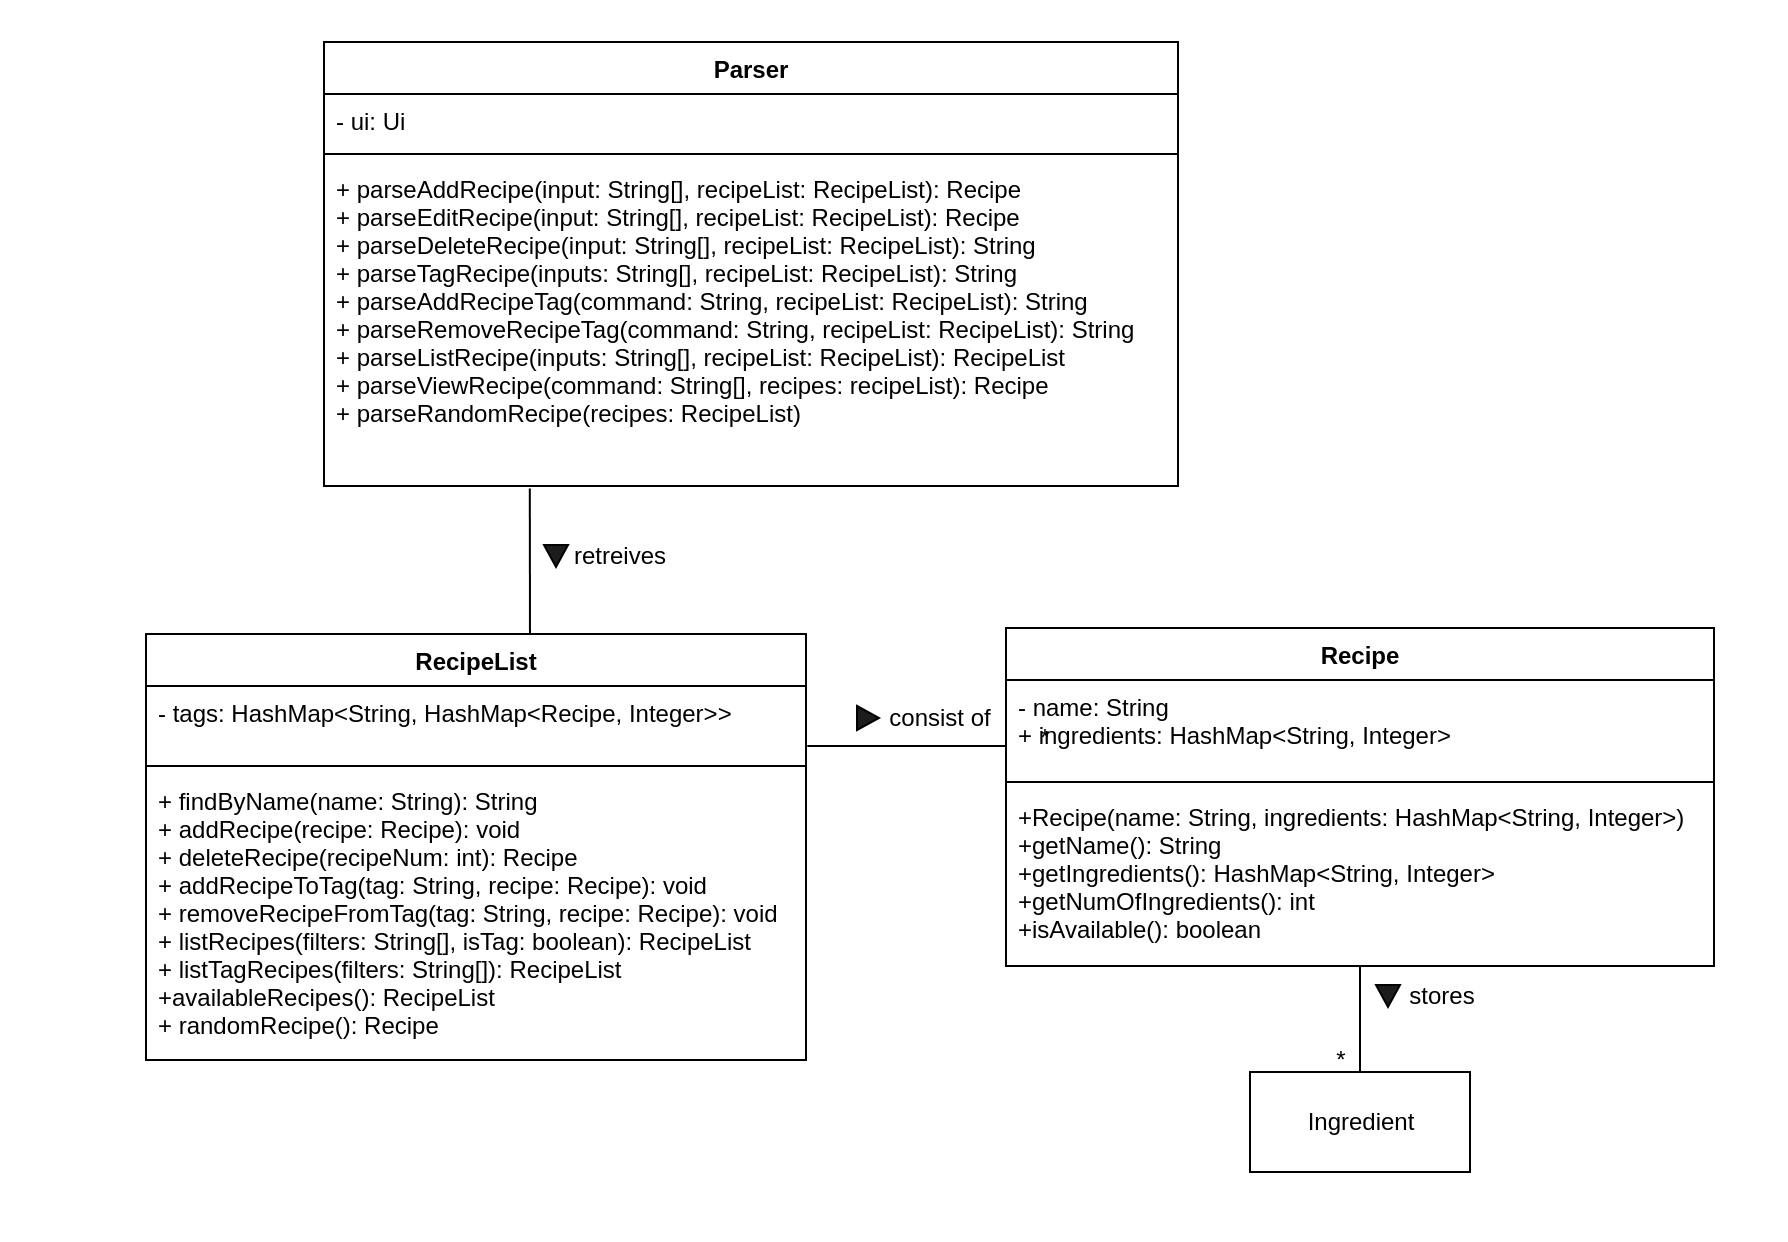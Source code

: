 <mxfile version="20.8.10" type="device"><diagram name="Page-1" id="iIjgThHYcFBI7fSDfPCQ"><mxGraphModel dx="1036" dy="614" grid="0" gridSize="10" guides="1" tooltips="1" connect="1" arrows="1" fold="1" page="1" pageScale="1" pageWidth="1169" pageHeight="827" math="0" shadow="0"><root><mxCell id="0"/><mxCell id="1" parent="0"/><mxCell id="UbQiNzhWQ4MHDNUpImhc-18" value="" style="verticalLabelPosition=bottom;verticalAlign=top;html=1;shape=mxgraph.basic.rect;fillColor2=none;strokeWidth=1;size=20;indent=5;fillColor=default;strokeColor=none;" parent="1" vertex="1"><mxGeometry x="94" y="51" width="893" height="620" as="geometry"/></mxCell><mxCell id="QD7r2LCSi3TkQgZWs7e6-1" value="Parser" style="swimlane;fontStyle=1;align=center;verticalAlign=top;childLayout=stackLayout;horizontal=1;startSize=26;horizontalStack=0;resizeParent=1;resizeParentMax=0;resizeLast=0;collapsible=1;marginBottom=0;" parent="1" vertex="1"><mxGeometry x="256" y="72" width="427" height="222" as="geometry"/></mxCell><mxCell id="QD7r2LCSi3TkQgZWs7e6-2" value="- ui: Ui" style="text;strokeColor=none;fillColor=none;align=left;verticalAlign=top;spacingLeft=4;spacingRight=4;overflow=hidden;rotatable=0;points=[[0,0.5],[1,0.5]];portConstraint=eastwest;" parent="QD7r2LCSi3TkQgZWs7e6-1" vertex="1"><mxGeometry y="26" width="427" height="26" as="geometry"/></mxCell><mxCell id="QD7r2LCSi3TkQgZWs7e6-3" value="" style="line;strokeWidth=1;fillColor=none;align=left;verticalAlign=middle;spacingTop=-1;spacingLeft=3;spacingRight=3;rotatable=0;labelPosition=right;points=[];portConstraint=eastwest;strokeColor=inherit;" parent="QD7r2LCSi3TkQgZWs7e6-1" vertex="1"><mxGeometry y="52" width="427" height="8" as="geometry"/></mxCell><mxCell id="QD7r2LCSi3TkQgZWs7e6-4" value="+ parseAddRecipe(input: String[], recipeList: RecipeList): Recipe&#10;+ parseEditRecipe(input: String[], recipeList: RecipeList): Recipe&#10;+ parseDeleteRecipe(input: String[], recipeList: RecipeList): String&#10;+ parseTagRecipe(inputs: String[], recipeList: RecipeList): String&#10;+ parseAddRecipeTag(command: String, recipeList: RecipeList): String&#10;+ parseRemoveRecipeTag(command: String, recipeList: RecipeList): String&#10;+ parseListRecipe(inputs: String[], recipeList: RecipeList): RecipeList&#10;+ parseViewRecipe(command: String[], recipes: recipeList): Recipe&#10;+ parseRandomRecipe(recipes: RecipeList)" style="text;strokeColor=none;fillColor=none;align=left;verticalAlign=top;spacingLeft=4;spacingRight=4;overflow=hidden;rotatable=0;points=[[0,0.5],[1,0.5]];portConstraint=eastwest;" parent="QD7r2LCSi3TkQgZWs7e6-1" vertex="1"><mxGeometry y="60" width="427" height="162" as="geometry"/></mxCell><mxCell id="QD7r2LCSi3TkQgZWs7e6-21" value="" style="endArrow=none;html=1;rounded=0;exitX=1.002;exitY=0.834;exitDx=0;exitDy=0;exitPerimeter=0;" parent="1" source="hIFIIhPJ4twFU5yM0rof-10" edge="1"><mxGeometry width="50" height="50" relative="1" as="geometry"><mxPoint x="507.385" y="456.846" as="sourcePoint"/><mxPoint x="597" y="424" as="targetPoint"/></mxGeometry></mxCell><mxCell id="QD7r2LCSi3TkQgZWs7e6-22" value="*" style="text;html=1;align=center;verticalAlign=middle;resizable=0;points=[];autosize=1;strokeColor=none;fillColor=none;" parent="1" vertex="1"><mxGeometry x="604" y="407" width="23" height="26" as="geometry"/></mxCell><mxCell id="UbQiNzhWQ4MHDNUpImhc-4" value="" style="edgeStyle=orthogonalEdgeStyle;rounded=0;orthogonalLoop=1;jettySize=auto;html=1;endArrow=none;endFill=0;" parent="1" source="hIFIIhPJ4twFU5yM0rof-2" target="UbQiNzhWQ4MHDNUpImhc-2" edge="1"><mxGeometry relative="1" as="geometry"/></mxCell><mxCell id="hIFIIhPJ4twFU5yM0rof-2" value="Recipe" style="swimlane;fontStyle=1;align=center;verticalAlign=top;childLayout=stackLayout;horizontal=1;startSize=26;horizontalStack=0;resizeParent=1;resizeParentMax=0;resizeLast=0;collapsible=1;marginBottom=0;" parent="1" vertex="1"><mxGeometry x="597" y="365" width="354" height="169" as="geometry"/></mxCell><mxCell id="hIFIIhPJ4twFU5yM0rof-3" value="- name: String&#10;+ ingredients: HashMap&lt;String, Integer&gt;" style="text;strokeColor=none;fillColor=none;align=left;verticalAlign=top;spacingLeft=4;spacingRight=4;overflow=hidden;rotatable=0;points=[[0,0.5],[1,0.5]];portConstraint=eastwest;" parent="hIFIIhPJ4twFU5yM0rof-2" vertex="1"><mxGeometry y="26" width="354" height="47" as="geometry"/></mxCell><mxCell id="hIFIIhPJ4twFU5yM0rof-4" value="" style="line;strokeWidth=1;fillColor=none;align=left;verticalAlign=middle;spacingTop=-1;spacingLeft=3;spacingRight=3;rotatable=0;labelPosition=right;points=[];portConstraint=eastwest;strokeColor=inherit;" parent="hIFIIhPJ4twFU5yM0rof-2" vertex="1"><mxGeometry y="73" width="354" height="8" as="geometry"/></mxCell><mxCell id="hIFIIhPJ4twFU5yM0rof-5" value="+Recipe(name: String, ingredients: HashMap&lt;String, Integer&gt;)&#10;+getName(): String&#10;+getIngredients(): HashMap&lt;String, Integer&gt;&#10;+getNumOfIngredients(): int&#10;+isAvailable(): boolean&#10;" style="text;strokeColor=none;fillColor=none;align=left;verticalAlign=top;spacingLeft=4;spacingRight=4;overflow=hidden;rotatable=0;points=[[0,0.5],[1,0.5]];portConstraint=eastwest;" parent="hIFIIhPJ4twFU5yM0rof-2" vertex="1"><mxGeometry y="81" width="354" height="88" as="geometry"/></mxCell><mxCell id="hIFIIhPJ4twFU5yM0rof-14" value="" style="endArrow=none;html=1;rounded=0;entryX=0.241;entryY=1.008;entryDx=0;entryDy=0;entryPerimeter=0;" parent="1" target="QD7r2LCSi3TkQgZWs7e6-4" edge="1"><mxGeometry width="50" height="50" relative="1" as="geometry"><mxPoint x="359" y="375" as="sourcePoint"/><mxPoint x="543" y="385" as="targetPoint"/></mxGeometry></mxCell><mxCell id="hIFIIhPJ4twFU5yM0rof-9" value="RecipeList" style="swimlane;fontStyle=1;align=center;verticalAlign=top;childLayout=stackLayout;horizontal=1;startSize=26;horizontalStack=0;resizeParent=1;resizeParentMax=0;resizeLast=0;collapsible=1;marginBottom=0;" parent="1" vertex="1"><mxGeometry x="167" y="368" width="330" height="213" as="geometry"/></mxCell><mxCell id="hIFIIhPJ4twFU5yM0rof-10" value="- tags: HashMap&lt;String, HashMap&lt;Recipe, Integer&gt;&gt;" style="text;strokeColor=none;fillColor=none;align=left;verticalAlign=top;spacingLeft=4;spacingRight=4;overflow=hidden;rotatable=0;points=[[0,0.5],[1,0.5]];portConstraint=eastwest;" parent="hIFIIhPJ4twFU5yM0rof-9" vertex="1"><mxGeometry y="26" width="330" height="36" as="geometry"/></mxCell><mxCell id="hIFIIhPJ4twFU5yM0rof-11" value="" style="line;strokeWidth=1;fillColor=none;align=left;verticalAlign=middle;spacingTop=-1;spacingLeft=3;spacingRight=3;rotatable=0;labelPosition=right;points=[];portConstraint=eastwest;strokeColor=inherit;" parent="hIFIIhPJ4twFU5yM0rof-9" vertex="1"><mxGeometry y="62" width="330" height="8" as="geometry"/></mxCell><mxCell id="hIFIIhPJ4twFU5yM0rof-12" value="+ findByName(name: String): String&#10;+ addRecipe(recipe: Recipe): void&#10;+ deleteRecipe(recipeNum: int): Recipe&#10;+ addRecipeToTag(tag: String, recipe: Recipe): void&#10;+ removeRecipeFromTag(tag: String, recipe: Recipe): void&#10;+ listRecipes(filters: String[], isTag: boolean): RecipeList&#10;+ listTagRecipes(filters: String[]): RecipeList&#10;+availableRecipes(): RecipeList&#10;+ randomRecipe(): Recipe" style="text;strokeColor=none;fillColor=none;align=left;verticalAlign=top;spacingLeft=4;spacingRight=4;overflow=hidden;rotatable=0;points=[[0,0.5],[1,0.5]];portConstraint=eastwest;" parent="hIFIIhPJ4twFU5yM0rof-9" vertex="1"><mxGeometry y="70" width="330" height="143" as="geometry"/></mxCell><mxCell id="UbQiNzhWQ4MHDNUpImhc-2" value="Ingredient" style="html=1;" parent="1" vertex="1"><mxGeometry x="719" y="587" width="110" height="50" as="geometry"/></mxCell><mxCell id="UbQiNzhWQ4MHDNUpImhc-8" value="" style="group" parent="1" vertex="1" connectable="0"><mxGeometry x="782" y="534" width="63" height="30" as="geometry"/></mxCell><mxCell id="UbQiNzhWQ4MHDNUpImhc-5" value="stores" style="text;html=1;strokeColor=none;fillColor=none;align=center;verticalAlign=middle;whiteSpace=wrap;rounded=0;" parent="UbQiNzhWQ4MHDNUpImhc-8" vertex="1"><mxGeometry x="3" width="60" height="30" as="geometry"/></mxCell><mxCell id="UbQiNzhWQ4MHDNUpImhc-6" value="" style="verticalLabelPosition=bottom;verticalAlign=top;html=1;shape=mxgraph.basic.acute_triangle;dx=0.5;fillColor=#1c1c1c;rotation=-180;" parent="UbQiNzhWQ4MHDNUpImhc-8" vertex="1"><mxGeometry y="9.5" width="12" height="11" as="geometry"/></mxCell><mxCell id="UbQiNzhWQ4MHDNUpImhc-13" value="" style="group" parent="1" vertex="1" connectable="0"><mxGeometry x="366" y="314" width="68" height="30" as="geometry"/></mxCell><mxCell id="UbQiNzhWQ4MHDNUpImhc-11" value="retreives" style="text;html=1;strokeColor=none;fillColor=none;align=center;verticalAlign=middle;whiteSpace=wrap;rounded=0;" parent="UbQiNzhWQ4MHDNUpImhc-13" vertex="1"><mxGeometry x="8" width="60" height="30" as="geometry"/></mxCell><mxCell id="UbQiNzhWQ4MHDNUpImhc-12" value="" style="verticalLabelPosition=bottom;verticalAlign=top;html=1;shape=mxgraph.basic.acute_triangle;dx=0.5;fillColor=#1c1c1c;rotation=-180;" parent="UbQiNzhWQ4MHDNUpImhc-13" vertex="1"><mxGeometry y="9.5" width="12" height="11" as="geometry"/></mxCell><mxCell id="UbQiNzhWQ4MHDNUpImhc-14" value="*" style="text;html=1;align=center;verticalAlign=middle;resizable=0;points=[];autosize=1;strokeColor=none;fillColor=none;" parent="1" vertex="1"><mxGeometry x="752" y="568" width="23" height="26" as="geometry"/></mxCell><mxCell id="UbQiNzhWQ4MHDNUpImhc-15" value="" style="group" parent="1" vertex="1" connectable="0"><mxGeometry x="522" y="395" width="63" height="30" as="geometry"/></mxCell><mxCell id="UbQiNzhWQ4MHDNUpImhc-16" value="consist of" style="text;html=1;strokeColor=none;fillColor=none;align=center;verticalAlign=middle;whiteSpace=wrap;rounded=0;" parent="UbQiNzhWQ4MHDNUpImhc-15" vertex="1"><mxGeometry x="12" width="60" height="30" as="geometry"/></mxCell><mxCell id="UbQiNzhWQ4MHDNUpImhc-17" value="" style="verticalLabelPosition=bottom;verticalAlign=top;html=1;shape=mxgraph.basic.acute_triangle;dx=0.5;fillColor=#1c1c1c;rotation=-180;direction=north;" parent="UbQiNzhWQ4MHDNUpImhc-15" vertex="1"><mxGeometry x="0.5" y="9" width="11" height="12" as="geometry"/></mxCell></root></mxGraphModel></diagram></mxfile>
